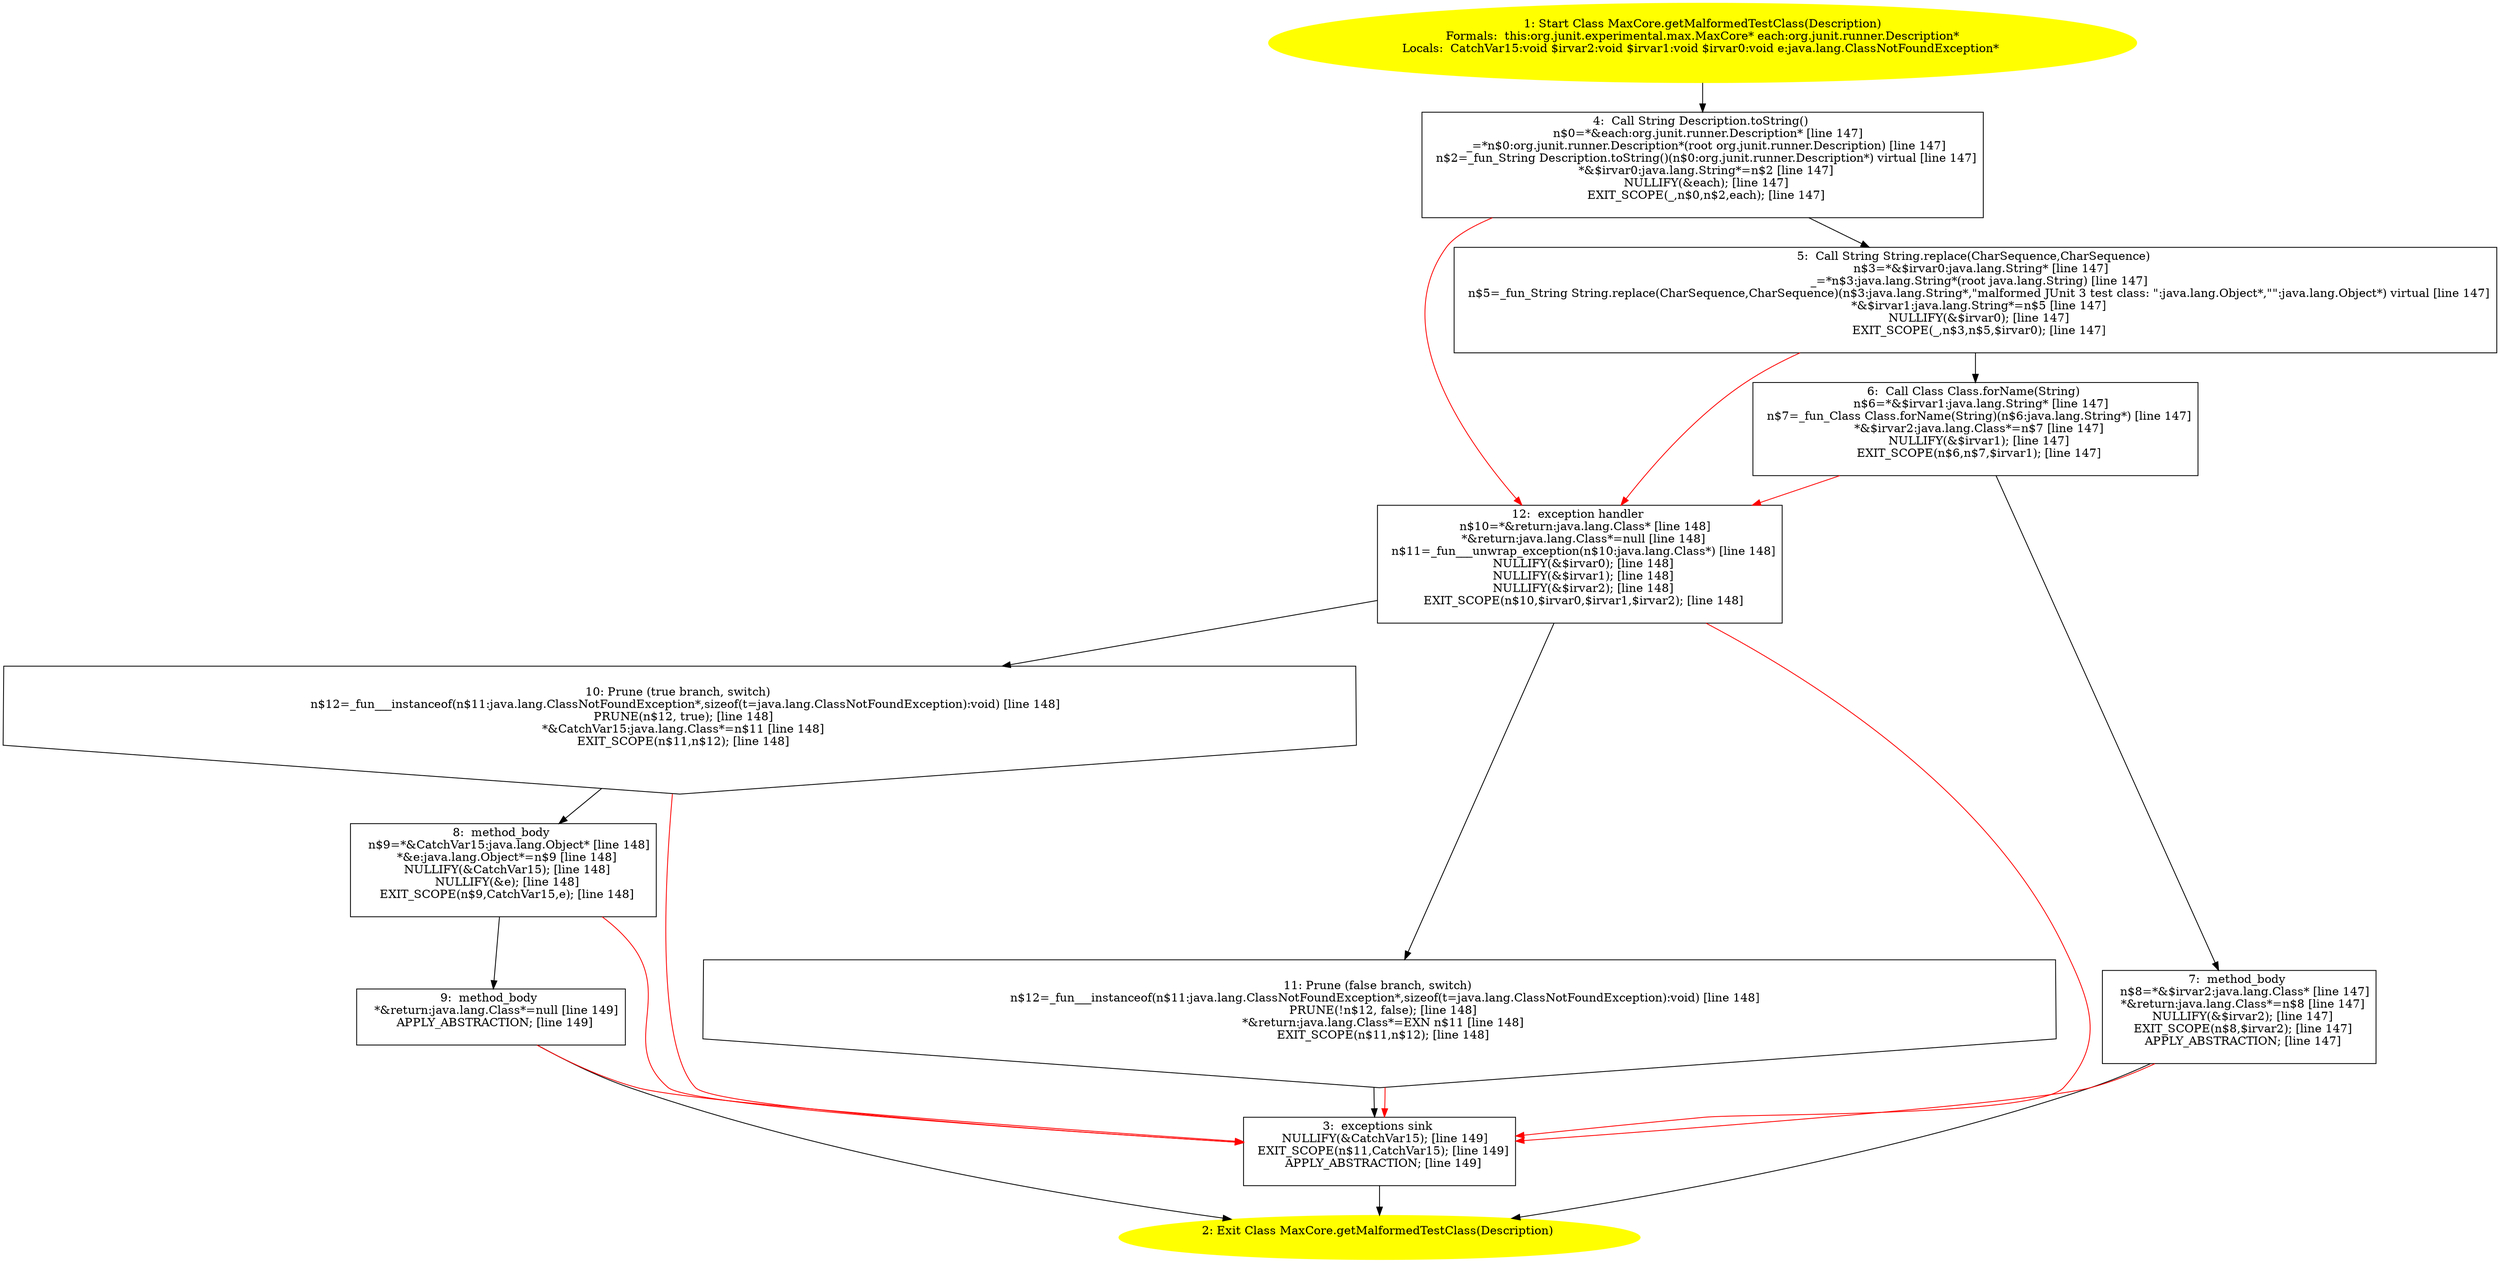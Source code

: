 /* @generated */
digraph cfg {
"org.junit.experimental.max.MaxCore.getMalformedTestClass(org.junit.runner.Description):java.lang.Cla.ccda558e06e2c665332fa03928bb42c3_1" [label="1: Start Class MaxCore.getMalformedTestClass(Description)\nFormals:  this:org.junit.experimental.max.MaxCore* each:org.junit.runner.Description*\nLocals:  CatchVar15:void $irvar2:void $irvar1:void $irvar0:void e:java.lang.ClassNotFoundException* \n  " color=yellow style=filled]
	

	 "org.junit.experimental.max.MaxCore.getMalformedTestClass(org.junit.runner.Description):java.lang.Cla.ccda558e06e2c665332fa03928bb42c3_1" -> "org.junit.experimental.max.MaxCore.getMalformedTestClass(org.junit.runner.Description):java.lang.Cla.ccda558e06e2c665332fa03928bb42c3_4" ;
"org.junit.experimental.max.MaxCore.getMalformedTestClass(org.junit.runner.Description):java.lang.Cla.ccda558e06e2c665332fa03928bb42c3_2" [label="2: Exit Class MaxCore.getMalformedTestClass(Description) \n  " color=yellow style=filled]
	

"org.junit.experimental.max.MaxCore.getMalformedTestClass(org.junit.runner.Description):java.lang.Cla.ccda558e06e2c665332fa03928bb42c3_3" [label="3:  exceptions sink \n   NULLIFY(&CatchVar15); [line 149]\n  EXIT_SCOPE(n$11,CatchVar15); [line 149]\n  APPLY_ABSTRACTION; [line 149]\n " shape="box"]
	

	 "org.junit.experimental.max.MaxCore.getMalformedTestClass(org.junit.runner.Description):java.lang.Cla.ccda558e06e2c665332fa03928bb42c3_3" -> "org.junit.experimental.max.MaxCore.getMalformedTestClass(org.junit.runner.Description):java.lang.Cla.ccda558e06e2c665332fa03928bb42c3_2" ;
"org.junit.experimental.max.MaxCore.getMalformedTestClass(org.junit.runner.Description):java.lang.Cla.ccda558e06e2c665332fa03928bb42c3_4" [label="4:  Call String Description.toString() \n   n$0=*&each:org.junit.runner.Description* [line 147]\n  _=*n$0:org.junit.runner.Description*(root org.junit.runner.Description) [line 147]\n  n$2=_fun_String Description.toString()(n$0:org.junit.runner.Description*) virtual [line 147]\n  *&$irvar0:java.lang.String*=n$2 [line 147]\n  NULLIFY(&each); [line 147]\n  EXIT_SCOPE(_,n$0,n$2,each); [line 147]\n " shape="box"]
	

	 "org.junit.experimental.max.MaxCore.getMalformedTestClass(org.junit.runner.Description):java.lang.Cla.ccda558e06e2c665332fa03928bb42c3_4" -> "org.junit.experimental.max.MaxCore.getMalformedTestClass(org.junit.runner.Description):java.lang.Cla.ccda558e06e2c665332fa03928bb42c3_5" ;
	 "org.junit.experimental.max.MaxCore.getMalformedTestClass(org.junit.runner.Description):java.lang.Cla.ccda558e06e2c665332fa03928bb42c3_4" -> "org.junit.experimental.max.MaxCore.getMalformedTestClass(org.junit.runner.Description):java.lang.Cla.ccda558e06e2c665332fa03928bb42c3_12" [color="red" ];
"org.junit.experimental.max.MaxCore.getMalformedTestClass(org.junit.runner.Description):java.lang.Cla.ccda558e06e2c665332fa03928bb42c3_5" [label="5:  Call String String.replace(CharSequence,CharSequence) \n   n$3=*&$irvar0:java.lang.String* [line 147]\n  _=*n$3:java.lang.String*(root java.lang.String) [line 147]\n  n$5=_fun_String String.replace(CharSequence,CharSequence)(n$3:java.lang.String*,\"malformed JUnit 3 test class: \":java.lang.Object*,\"\":java.lang.Object*) virtual [line 147]\n  *&$irvar1:java.lang.String*=n$5 [line 147]\n  NULLIFY(&$irvar0); [line 147]\n  EXIT_SCOPE(_,n$3,n$5,$irvar0); [line 147]\n " shape="box"]
	

	 "org.junit.experimental.max.MaxCore.getMalformedTestClass(org.junit.runner.Description):java.lang.Cla.ccda558e06e2c665332fa03928bb42c3_5" -> "org.junit.experimental.max.MaxCore.getMalformedTestClass(org.junit.runner.Description):java.lang.Cla.ccda558e06e2c665332fa03928bb42c3_6" ;
	 "org.junit.experimental.max.MaxCore.getMalformedTestClass(org.junit.runner.Description):java.lang.Cla.ccda558e06e2c665332fa03928bb42c3_5" -> "org.junit.experimental.max.MaxCore.getMalformedTestClass(org.junit.runner.Description):java.lang.Cla.ccda558e06e2c665332fa03928bb42c3_12" [color="red" ];
"org.junit.experimental.max.MaxCore.getMalformedTestClass(org.junit.runner.Description):java.lang.Cla.ccda558e06e2c665332fa03928bb42c3_6" [label="6:  Call Class Class.forName(String) \n   n$6=*&$irvar1:java.lang.String* [line 147]\n  n$7=_fun_Class Class.forName(String)(n$6:java.lang.String*) [line 147]\n  *&$irvar2:java.lang.Class*=n$7 [line 147]\n  NULLIFY(&$irvar1); [line 147]\n  EXIT_SCOPE(n$6,n$7,$irvar1); [line 147]\n " shape="box"]
	

	 "org.junit.experimental.max.MaxCore.getMalformedTestClass(org.junit.runner.Description):java.lang.Cla.ccda558e06e2c665332fa03928bb42c3_6" -> "org.junit.experimental.max.MaxCore.getMalformedTestClass(org.junit.runner.Description):java.lang.Cla.ccda558e06e2c665332fa03928bb42c3_7" ;
	 "org.junit.experimental.max.MaxCore.getMalformedTestClass(org.junit.runner.Description):java.lang.Cla.ccda558e06e2c665332fa03928bb42c3_6" -> "org.junit.experimental.max.MaxCore.getMalformedTestClass(org.junit.runner.Description):java.lang.Cla.ccda558e06e2c665332fa03928bb42c3_12" [color="red" ];
"org.junit.experimental.max.MaxCore.getMalformedTestClass(org.junit.runner.Description):java.lang.Cla.ccda558e06e2c665332fa03928bb42c3_7" [label="7:  method_body \n   n$8=*&$irvar2:java.lang.Class* [line 147]\n  *&return:java.lang.Class*=n$8 [line 147]\n  NULLIFY(&$irvar2); [line 147]\n  EXIT_SCOPE(n$8,$irvar2); [line 147]\n  APPLY_ABSTRACTION; [line 147]\n " shape="box"]
	

	 "org.junit.experimental.max.MaxCore.getMalformedTestClass(org.junit.runner.Description):java.lang.Cla.ccda558e06e2c665332fa03928bb42c3_7" -> "org.junit.experimental.max.MaxCore.getMalformedTestClass(org.junit.runner.Description):java.lang.Cla.ccda558e06e2c665332fa03928bb42c3_2" ;
	 "org.junit.experimental.max.MaxCore.getMalformedTestClass(org.junit.runner.Description):java.lang.Cla.ccda558e06e2c665332fa03928bb42c3_7" -> "org.junit.experimental.max.MaxCore.getMalformedTestClass(org.junit.runner.Description):java.lang.Cla.ccda558e06e2c665332fa03928bb42c3_3" [color="red" ];
"org.junit.experimental.max.MaxCore.getMalformedTestClass(org.junit.runner.Description):java.lang.Cla.ccda558e06e2c665332fa03928bb42c3_8" [label="8:  method_body \n   n$9=*&CatchVar15:java.lang.Object* [line 148]\n  *&e:java.lang.Object*=n$9 [line 148]\n  NULLIFY(&CatchVar15); [line 148]\n  NULLIFY(&e); [line 148]\n  EXIT_SCOPE(n$9,CatchVar15,e); [line 148]\n " shape="box"]
	

	 "org.junit.experimental.max.MaxCore.getMalformedTestClass(org.junit.runner.Description):java.lang.Cla.ccda558e06e2c665332fa03928bb42c3_8" -> "org.junit.experimental.max.MaxCore.getMalformedTestClass(org.junit.runner.Description):java.lang.Cla.ccda558e06e2c665332fa03928bb42c3_9" ;
	 "org.junit.experimental.max.MaxCore.getMalformedTestClass(org.junit.runner.Description):java.lang.Cla.ccda558e06e2c665332fa03928bb42c3_8" -> "org.junit.experimental.max.MaxCore.getMalformedTestClass(org.junit.runner.Description):java.lang.Cla.ccda558e06e2c665332fa03928bb42c3_3" [color="red" ];
"org.junit.experimental.max.MaxCore.getMalformedTestClass(org.junit.runner.Description):java.lang.Cla.ccda558e06e2c665332fa03928bb42c3_9" [label="9:  method_body \n   *&return:java.lang.Class*=null [line 149]\n  APPLY_ABSTRACTION; [line 149]\n " shape="box"]
	

	 "org.junit.experimental.max.MaxCore.getMalformedTestClass(org.junit.runner.Description):java.lang.Cla.ccda558e06e2c665332fa03928bb42c3_9" -> "org.junit.experimental.max.MaxCore.getMalformedTestClass(org.junit.runner.Description):java.lang.Cla.ccda558e06e2c665332fa03928bb42c3_2" ;
	 "org.junit.experimental.max.MaxCore.getMalformedTestClass(org.junit.runner.Description):java.lang.Cla.ccda558e06e2c665332fa03928bb42c3_9" -> "org.junit.experimental.max.MaxCore.getMalformedTestClass(org.junit.runner.Description):java.lang.Cla.ccda558e06e2c665332fa03928bb42c3_3" [color="red" ];
"org.junit.experimental.max.MaxCore.getMalformedTestClass(org.junit.runner.Description):java.lang.Cla.ccda558e06e2c665332fa03928bb42c3_10" [label="10: Prune (true branch, switch) \n   n$12=_fun___instanceof(n$11:java.lang.ClassNotFoundException*,sizeof(t=java.lang.ClassNotFoundException):void) [line 148]\n  PRUNE(n$12, true); [line 148]\n  *&CatchVar15:java.lang.Class*=n$11 [line 148]\n  EXIT_SCOPE(n$11,n$12); [line 148]\n " shape="invhouse"]
	

	 "org.junit.experimental.max.MaxCore.getMalformedTestClass(org.junit.runner.Description):java.lang.Cla.ccda558e06e2c665332fa03928bb42c3_10" -> "org.junit.experimental.max.MaxCore.getMalformedTestClass(org.junit.runner.Description):java.lang.Cla.ccda558e06e2c665332fa03928bb42c3_8" ;
	 "org.junit.experimental.max.MaxCore.getMalformedTestClass(org.junit.runner.Description):java.lang.Cla.ccda558e06e2c665332fa03928bb42c3_10" -> "org.junit.experimental.max.MaxCore.getMalformedTestClass(org.junit.runner.Description):java.lang.Cla.ccda558e06e2c665332fa03928bb42c3_3" [color="red" ];
"org.junit.experimental.max.MaxCore.getMalformedTestClass(org.junit.runner.Description):java.lang.Cla.ccda558e06e2c665332fa03928bb42c3_11" [label="11: Prune (false branch, switch) \n   n$12=_fun___instanceof(n$11:java.lang.ClassNotFoundException*,sizeof(t=java.lang.ClassNotFoundException):void) [line 148]\n  PRUNE(!n$12, false); [line 148]\n  *&return:java.lang.Class*=EXN n$11 [line 148]\n  EXIT_SCOPE(n$11,n$12); [line 148]\n " shape="invhouse"]
	

	 "org.junit.experimental.max.MaxCore.getMalformedTestClass(org.junit.runner.Description):java.lang.Cla.ccda558e06e2c665332fa03928bb42c3_11" -> "org.junit.experimental.max.MaxCore.getMalformedTestClass(org.junit.runner.Description):java.lang.Cla.ccda558e06e2c665332fa03928bb42c3_3" ;
	 "org.junit.experimental.max.MaxCore.getMalformedTestClass(org.junit.runner.Description):java.lang.Cla.ccda558e06e2c665332fa03928bb42c3_11" -> "org.junit.experimental.max.MaxCore.getMalformedTestClass(org.junit.runner.Description):java.lang.Cla.ccda558e06e2c665332fa03928bb42c3_3" [color="red" ];
"org.junit.experimental.max.MaxCore.getMalformedTestClass(org.junit.runner.Description):java.lang.Cla.ccda558e06e2c665332fa03928bb42c3_12" [label="12:  exception handler \n   n$10=*&return:java.lang.Class* [line 148]\n  *&return:java.lang.Class*=null [line 148]\n  n$11=_fun___unwrap_exception(n$10:java.lang.Class*) [line 148]\n  NULLIFY(&$irvar0); [line 148]\n  NULLIFY(&$irvar1); [line 148]\n  NULLIFY(&$irvar2); [line 148]\n  EXIT_SCOPE(n$10,$irvar0,$irvar1,$irvar2); [line 148]\n " shape="box"]
	

	 "org.junit.experimental.max.MaxCore.getMalformedTestClass(org.junit.runner.Description):java.lang.Cla.ccda558e06e2c665332fa03928bb42c3_12" -> "org.junit.experimental.max.MaxCore.getMalformedTestClass(org.junit.runner.Description):java.lang.Cla.ccda558e06e2c665332fa03928bb42c3_10" ;
	 "org.junit.experimental.max.MaxCore.getMalformedTestClass(org.junit.runner.Description):java.lang.Cla.ccda558e06e2c665332fa03928bb42c3_12" -> "org.junit.experimental.max.MaxCore.getMalformedTestClass(org.junit.runner.Description):java.lang.Cla.ccda558e06e2c665332fa03928bb42c3_11" ;
	 "org.junit.experimental.max.MaxCore.getMalformedTestClass(org.junit.runner.Description):java.lang.Cla.ccda558e06e2c665332fa03928bb42c3_12" -> "org.junit.experimental.max.MaxCore.getMalformedTestClass(org.junit.runner.Description):java.lang.Cla.ccda558e06e2c665332fa03928bb42c3_3" [color="red" ];
}
